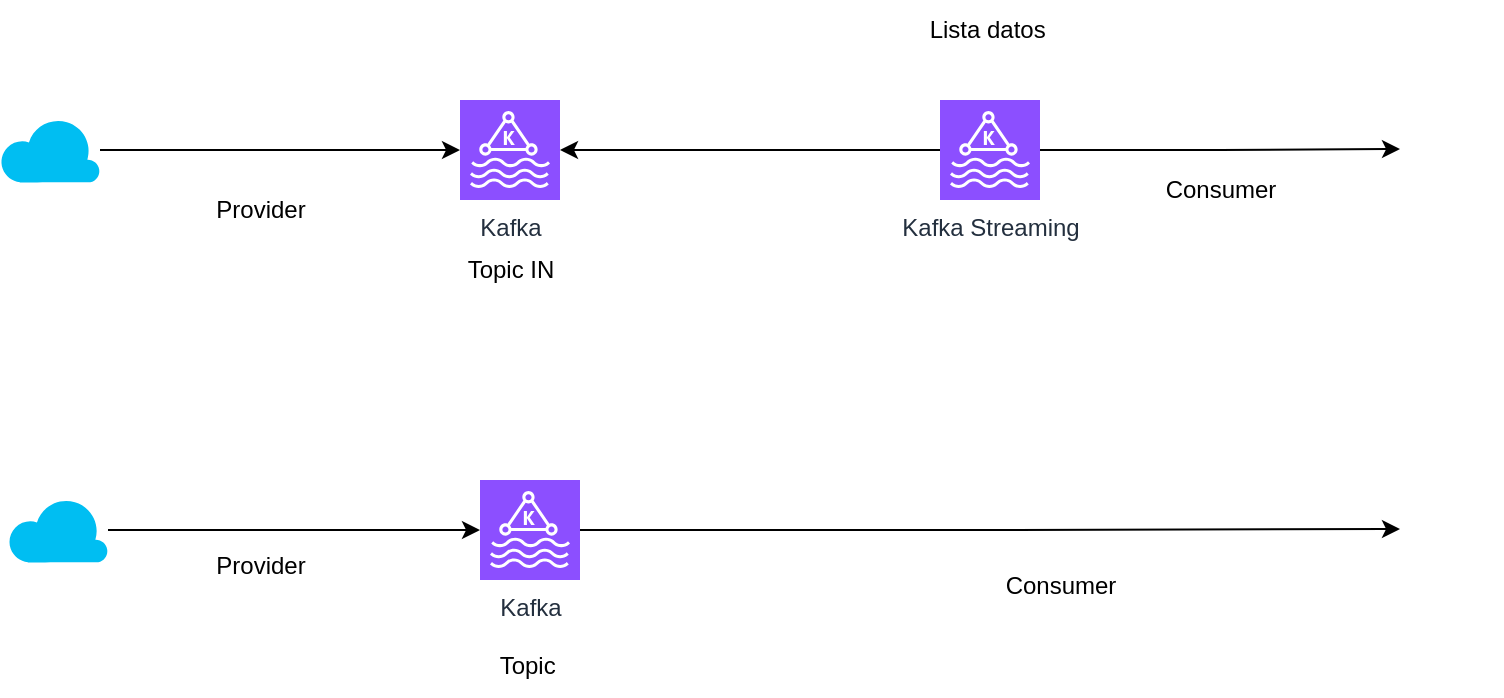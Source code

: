 <mxfile version="23.1.1" type="github">
  <diagram name="Página-1" id="-NngEp_TNf_9PXBLFLkx">
    <mxGraphModel dx="1831" dy="530" grid="1" gridSize="10" guides="1" tooltips="1" connect="1" arrows="1" fold="1" page="1" pageScale="1" pageWidth="827" pageHeight="1169" math="0" shadow="0">
      <root>
        <mxCell id="0" />
        <mxCell id="1" parent="0" />
        <mxCell id="xIEQ7bfMyvlizFurUT7i-1" value="Kafka&lt;br&gt;" style="sketch=0;points=[[0,0,0],[0.25,0,0],[0.5,0,0],[0.75,0,0],[1,0,0],[0,1,0],[0.25,1,0],[0.5,1,0],[0.75,1,0],[1,1,0],[0,0.25,0],[0,0.5,0],[0,0.75,0],[1,0.25,0],[1,0.5,0],[1,0.75,0]];outlineConnect=0;fontColor=#232F3E;fillColor=#8C4FFF;strokeColor=#ffffff;dashed=0;verticalLabelPosition=bottom;verticalAlign=top;align=center;html=1;fontSize=12;fontStyle=0;aspect=fixed;shape=mxgraph.aws4.resourceIcon;resIcon=mxgraph.aws4.managed_streaming_for_kafka;" vertex="1" parent="1">
          <mxGeometry x="120" y="430" width="50" height="50" as="geometry" />
        </mxCell>
        <mxCell id="xIEQ7bfMyvlizFurUT7i-5" style="edgeStyle=orthogonalEdgeStyle;rounded=0;orthogonalLoop=1;jettySize=auto;html=1;" edge="1" parent="1" source="xIEQ7bfMyvlizFurUT7i-2" target="xIEQ7bfMyvlizFurUT7i-3">
          <mxGeometry relative="1" as="geometry" />
        </mxCell>
        <mxCell id="xIEQ7bfMyvlizFurUT7i-2" value="Kafka Streaming" style="sketch=0;points=[[0,0,0],[0.25,0,0],[0.5,0,0],[0.75,0,0],[1,0,0],[0,1,0],[0.25,1,0],[0.5,1,0],[0.75,1,0],[1,1,0],[0,0.25,0],[0,0.5,0],[0,0.75,0],[1,0.25,0],[1,0.5,0],[1,0.75,0]];outlineConnect=0;fontColor=#232F3E;fillColor=#8C4FFF;strokeColor=#ffffff;dashed=0;verticalLabelPosition=bottom;verticalAlign=top;align=center;html=1;fontSize=12;fontStyle=0;aspect=fixed;shape=mxgraph.aws4.resourceIcon;resIcon=mxgraph.aws4.managed_streaming_for_kafka;" vertex="1" parent="1">
          <mxGeometry x="360" y="430" width="50" height="50" as="geometry" />
        </mxCell>
        <mxCell id="xIEQ7bfMyvlizFurUT7i-3" value="" style="shape=image;html=1;verticalAlign=top;verticalLabelPosition=bottom;labelBackgroundColor=#ffffff;imageAspect=0;aspect=fixed;image=https://cdn2.iconfinder.com/data/icons/boxicons-logos/24/bxl-spring-boot-128.png" vertex="1" parent="1">
          <mxGeometry x="590" y="429" width="51" height="51" as="geometry" />
        </mxCell>
        <mxCell id="xIEQ7bfMyvlizFurUT7i-7" value="" style="verticalLabelPosition=bottom;html=1;verticalAlign=top;align=center;strokeColor=none;fillColor=#00BEF2;shape=mxgraph.azure.cloud;" vertex="1" parent="1">
          <mxGeometry x="-110" y="438.75" width="50" height="32.5" as="geometry" />
        </mxCell>
        <mxCell id="xIEQ7bfMyvlizFurUT7i-8" style="edgeStyle=orthogonalEdgeStyle;rounded=0;orthogonalLoop=1;jettySize=auto;html=1;entryX=1;entryY=0.5;entryDx=0;entryDy=0;entryPerimeter=0;" edge="1" parent="1" source="xIEQ7bfMyvlizFurUT7i-2" target="xIEQ7bfMyvlizFurUT7i-1">
          <mxGeometry relative="1" as="geometry" />
        </mxCell>
        <mxCell id="xIEQ7bfMyvlizFurUT7i-9" style="edgeStyle=orthogonalEdgeStyle;rounded=0;orthogonalLoop=1;jettySize=auto;html=1;entryX=0;entryY=0.5;entryDx=0;entryDy=0;entryPerimeter=0;" edge="1" parent="1" source="xIEQ7bfMyvlizFurUT7i-7" target="xIEQ7bfMyvlizFurUT7i-1">
          <mxGeometry relative="1" as="geometry" />
        </mxCell>
        <mxCell id="xIEQ7bfMyvlizFurUT7i-10" value="Topic IN" style="text;html=1;align=center;verticalAlign=middle;resizable=0;points=[];autosize=1;strokeColor=none;fillColor=none;" vertex="1" parent="1">
          <mxGeometry x="110" y="500" width="70" height="30" as="geometry" />
        </mxCell>
        <mxCell id="xIEQ7bfMyvlizFurUT7i-11" value="Lista datos&amp;nbsp;" style="text;html=1;align=center;verticalAlign=middle;resizable=0;points=[];autosize=1;strokeColor=none;fillColor=none;" vertex="1" parent="1">
          <mxGeometry x="345" y="380" width="80" height="30" as="geometry" />
        </mxCell>
        <mxCell id="xIEQ7bfMyvlizFurUT7i-21" style="edgeStyle=orthogonalEdgeStyle;rounded=0;orthogonalLoop=1;jettySize=auto;html=1;entryX=0;entryY=0.5;entryDx=0;entryDy=0;" edge="1" parent="1" source="xIEQ7bfMyvlizFurUT7i-12" target="xIEQ7bfMyvlizFurUT7i-15">
          <mxGeometry relative="1" as="geometry" />
        </mxCell>
        <mxCell id="xIEQ7bfMyvlizFurUT7i-12" value="Kafka&lt;br&gt;" style="sketch=0;points=[[0,0,0],[0.25,0,0],[0.5,0,0],[0.75,0,0],[1,0,0],[0,1,0],[0.25,1,0],[0.5,1,0],[0.75,1,0],[1,1,0],[0,0.25,0],[0,0.5,0],[0,0.75,0],[1,0.25,0],[1,0.5,0],[1,0.75,0]];outlineConnect=0;fontColor=#232F3E;fillColor=#8C4FFF;strokeColor=#ffffff;dashed=0;verticalLabelPosition=bottom;verticalAlign=top;align=center;html=1;fontSize=12;fontStyle=0;aspect=fixed;shape=mxgraph.aws4.resourceIcon;resIcon=mxgraph.aws4.managed_streaming_for_kafka;" vertex="1" parent="1">
          <mxGeometry x="130" y="620" width="50" height="50" as="geometry" />
        </mxCell>
        <mxCell id="xIEQ7bfMyvlizFurUT7i-15" value="" style="shape=image;html=1;verticalAlign=top;verticalLabelPosition=bottom;labelBackgroundColor=#ffffff;imageAspect=0;aspect=fixed;image=https://cdn2.iconfinder.com/data/icons/boxicons-logos/24/bxl-spring-boot-128.png" vertex="1" parent="1">
          <mxGeometry x="590" y="619" width="51" height="51" as="geometry" />
        </mxCell>
        <mxCell id="xIEQ7bfMyvlizFurUT7i-16" value="" style="verticalLabelPosition=bottom;html=1;verticalAlign=top;align=center;strokeColor=none;fillColor=#00BEF2;shape=mxgraph.azure.cloud;" vertex="1" parent="1">
          <mxGeometry x="-106" y="628.75" width="50" height="32.5" as="geometry" />
        </mxCell>
        <mxCell id="xIEQ7bfMyvlizFurUT7i-18" style="edgeStyle=orthogonalEdgeStyle;rounded=0;orthogonalLoop=1;jettySize=auto;html=1;entryX=0;entryY=0.5;entryDx=0;entryDy=0;entryPerimeter=0;" edge="1" parent="1" source="xIEQ7bfMyvlizFurUT7i-16" target="xIEQ7bfMyvlizFurUT7i-12">
          <mxGeometry relative="1" as="geometry" />
        </mxCell>
        <mxCell id="xIEQ7bfMyvlizFurUT7i-19" value="Topic&amp;nbsp;&lt;br&gt;" style="text;html=1;align=center;verticalAlign=middle;resizable=0;points=[];autosize=1;strokeColor=none;fillColor=none;" vertex="1" parent="1">
          <mxGeometry x="130" y="698" width="50" height="30" as="geometry" />
        </mxCell>
        <mxCell id="xIEQ7bfMyvlizFurUT7i-22" value="Provider" style="text;html=1;align=center;verticalAlign=middle;resizable=0;points=[];autosize=1;strokeColor=none;fillColor=none;" vertex="1" parent="1">
          <mxGeometry x="-15" y="648" width="70" height="30" as="geometry" />
        </mxCell>
        <mxCell id="xIEQ7bfMyvlizFurUT7i-23" value="Consumer" style="text;html=1;align=center;verticalAlign=middle;resizable=0;points=[];autosize=1;strokeColor=none;fillColor=none;" vertex="1" parent="1">
          <mxGeometry x="380" y="658" width="80" height="30" as="geometry" />
        </mxCell>
        <mxCell id="xIEQ7bfMyvlizFurUT7i-24" value="Provider" style="text;html=1;align=center;verticalAlign=middle;resizable=0;points=[];autosize=1;strokeColor=none;fillColor=none;" vertex="1" parent="1">
          <mxGeometry x="-15" y="470" width="70" height="30" as="geometry" />
        </mxCell>
        <mxCell id="xIEQ7bfMyvlizFurUT7i-25" value="Consumer" style="text;html=1;align=center;verticalAlign=middle;resizable=0;points=[];autosize=1;strokeColor=none;fillColor=none;" vertex="1" parent="1">
          <mxGeometry x="460" y="460" width="80" height="30" as="geometry" />
        </mxCell>
      </root>
    </mxGraphModel>
  </diagram>
</mxfile>
